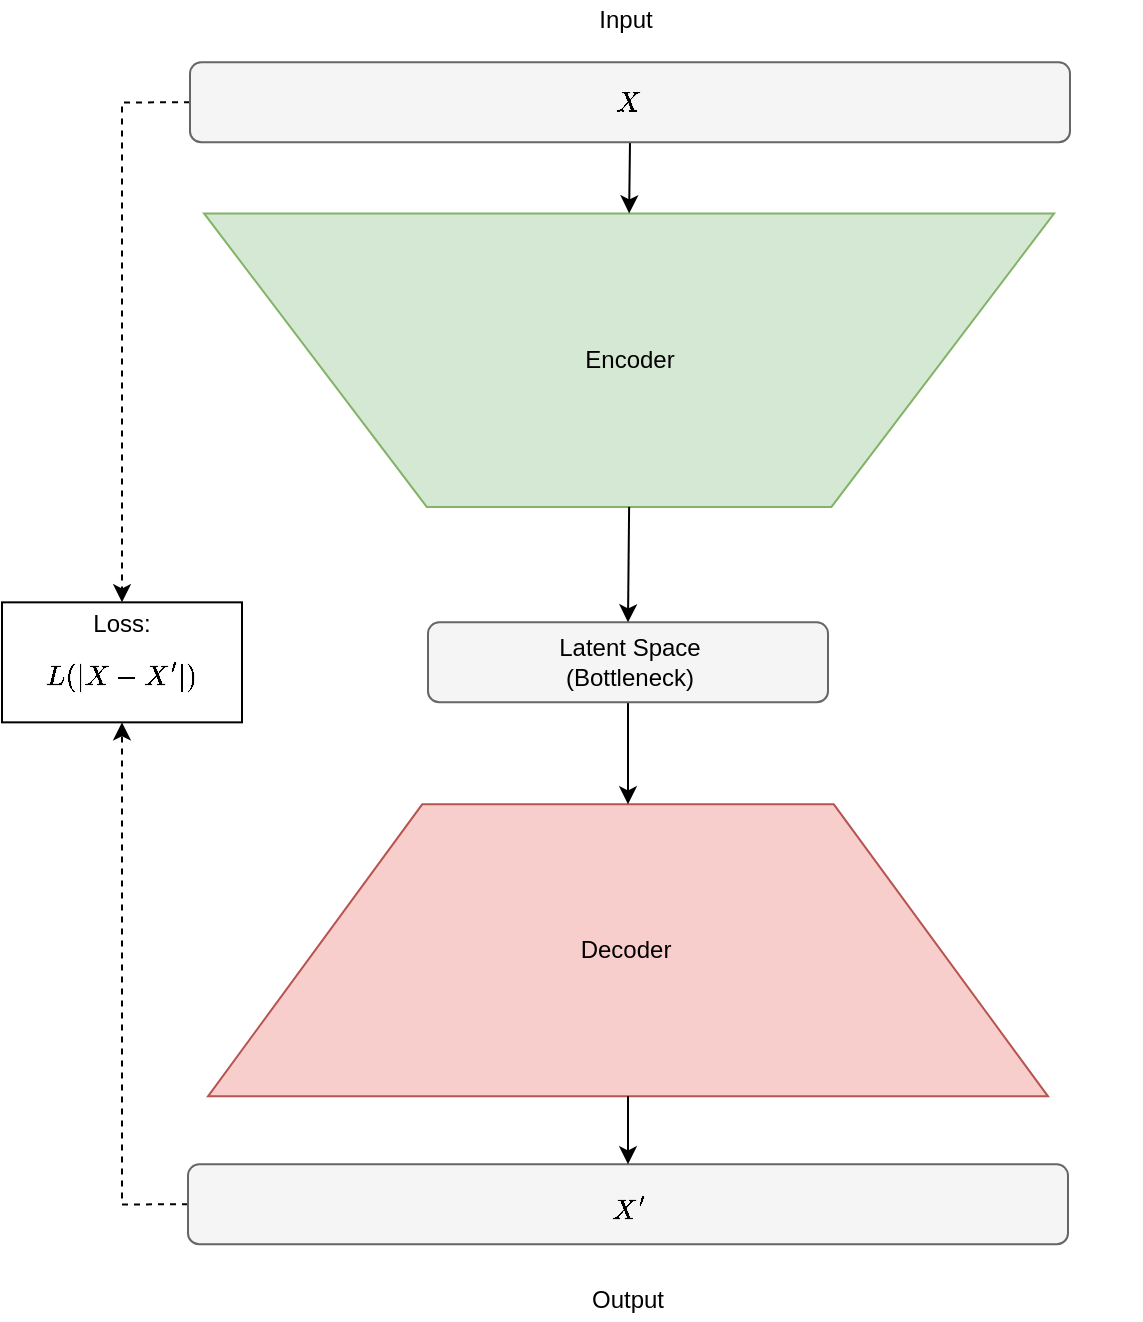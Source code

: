 <mxfile version="12.6.5" type="device"><diagram id="nAjq80JbdzYeP--Mxq4t" name="Page-1"><mxGraphModel dx="1113" dy="1940" grid="1" gridSize="10" guides="1" tooltips="1" connect="1" arrows="1" fold="1" page="1" pageScale="1" pageWidth="827" pageHeight="1169" math="1" shadow="0"><root><mxCell id="0"/><mxCell id="1" parent="0"/><mxCell id="6RAtnEPJMdpnmqPkRd8--17" value="" style="group;rotation=90;" vertex="1" connectable="0" parent="1"><mxGeometry x="41" y="8.17" width="616" height="536.83" as="geometry"/></mxCell><mxCell id="6RAtnEPJMdpnmqPkRd8--38" value="" style="rounded=0;whiteSpace=wrap;html=1;" vertex="1" parent="6RAtnEPJMdpnmqPkRd8--17"><mxGeometry x="7" y="223.0" width="120" height="60" as="geometry"/></mxCell><mxCell id="6RAtnEPJMdpnmqPkRd8--1" value="" style="shape=trapezoid;perimeter=trapezoidPerimeter;whiteSpace=wrap;html=1;rotation=180;horizontal=0;fillColor=#d5e8d4;strokeColor=#82b366;size=0.262;align=center;" vertex="1" parent="6RAtnEPJMdpnmqPkRd8--17"><mxGeometry x="108.04" y="28.54" width="425.04" height="146.73" as="geometry"/></mxCell><mxCell id="6RAtnEPJMdpnmqPkRd8--2" value="" style="shape=trapezoid;perimeter=trapezoidPerimeter;whiteSpace=wrap;html=1;rotation=0;horizontal=1;fillColor=#f8cecc;strokeColor=#b85450;size=0.255;verticalAlign=middle;" vertex="1" parent="6RAtnEPJMdpnmqPkRd8--17"><mxGeometry x="110" y="324" width="420" height="146" as="geometry"/></mxCell><mxCell id="6RAtnEPJMdpnmqPkRd8--13" style="edgeStyle=none;rounded=0;orthogonalLoop=1;jettySize=auto;html=1;exitX=1;exitY=0.5;exitDx=0;exitDy=0;entryX=0.5;entryY=0;entryDx=0;entryDy=0;" edge="1" parent="6RAtnEPJMdpnmqPkRd8--17" source="6RAtnEPJMdpnmqPkRd8--3" target="6RAtnEPJMdpnmqPkRd8--2"><mxGeometry relative="1" as="geometry"/></mxCell><mxCell id="6RAtnEPJMdpnmqPkRd8--3" value="" style="rounded=1;whiteSpace=wrap;html=1;fillColor=#f5f5f5;strokeColor=#666666;fontColor=#333333;arcSize=14;rotation=90;" vertex="1" parent="6RAtnEPJMdpnmqPkRd8--17"><mxGeometry x="300" y="153" width="40" height="200" as="geometry"/></mxCell><mxCell id="6RAtnEPJMdpnmqPkRd8--12" style="edgeStyle=none;rounded=0;orthogonalLoop=1;jettySize=auto;html=1;exitX=0.5;exitY=0;exitDx=0;exitDy=0;entryX=0;entryY=0.5;entryDx=0;entryDy=0;" edge="1" parent="6RAtnEPJMdpnmqPkRd8--17" source="6RAtnEPJMdpnmqPkRd8--1" target="6RAtnEPJMdpnmqPkRd8--3"><mxGeometry relative="1" as="geometry"/></mxCell><mxCell id="6RAtnEPJMdpnmqPkRd8--11" style="edgeStyle=none;rounded=0;orthogonalLoop=1;jettySize=auto;html=1;exitX=1;exitY=0.5;exitDx=0;exitDy=0;entryX=0.5;entryY=1;entryDx=0;entryDy=0;" edge="1" parent="6RAtnEPJMdpnmqPkRd8--17" source="6RAtnEPJMdpnmqPkRd8--4" target="6RAtnEPJMdpnmqPkRd8--1"><mxGeometry relative="1" as="geometry"><mxPoint x="317" y="33" as="targetPoint"/></mxGeometry></mxCell><mxCell id="6RAtnEPJMdpnmqPkRd8--37" style="edgeStyle=orthogonalEdgeStyle;rounded=0;orthogonalLoop=1;jettySize=auto;html=1;exitX=0.5;exitY=1;exitDx=0;exitDy=0;dashed=1;entryX=0.5;entryY=0;entryDx=0;entryDy=0;" edge="1" parent="6RAtnEPJMdpnmqPkRd8--17" source="6RAtnEPJMdpnmqPkRd8--4" target="6RAtnEPJMdpnmqPkRd8--38"><mxGeometry relative="1" as="geometry"><mxPoint x="67" y="191.83" as="targetPoint"/></mxGeometry></mxCell><mxCell id="6RAtnEPJMdpnmqPkRd8--4" value="" style="rounded=1;whiteSpace=wrap;html=1;fillColor=#f5f5f5;strokeColor=#666666;fontColor=#333333;arcSize=14;rotation=90;" vertex="1" parent="6RAtnEPJMdpnmqPkRd8--17"><mxGeometry x="301" y="-247" width="40" height="440" as="geometry"/></mxCell><mxCell id="6RAtnEPJMdpnmqPkRd8--36" style="edgeStyle=orthogonalEdgeStyle;rounded=0;orthogonalLoop=1;jettySize=auto;html=1;exitX=0.5;exitY=1;exitDx=0;exitDy=0;dashed=1;entryX=0.5;entryY=1;entryDx=0;entryDy=0;" edge="1" parent="6RAtnEPJMdpnmqPkRd8--17" source="6RAtnEPJMdpnmqPkRd8--5" target="6RAtnEPJMdpnmqPkRd8--38"><mxGeometry relative="1" as="geometry"><mxPoint x="67" y="311.83" as="targetPoint"/></mxGeometry></mxCell><mxCell id="6RAtnEPJMdpnmqPkRd8--5" value="" style="rounded=1;whiteSpace=wrap;html=1;fillColor=#f5f5f5;strokeColor=#666666;fontColor=#333333;arcSize=14;rotation=90;" vertex="1" parent="6RAtnEPJMdpnmqPkRd8--17"><mxGeometry x="300" y="304" width="40" height="440" as="geometry"/></mxCell><mxCell id="6RAtnEPJMdpnmqPkRd8--7" value="Decoder" style="text;html=1;strokeColor=none;fillColor=none;align=center;verticalAlign=middle;whiteSpace=wrap;rounded=0;rotation=0;" vertex="1" parent="6RAtnEPJMdpnmqPkRd8--17"><mxGeometry x="299" y="387" width="40" height="20" as="geometry"/></mxCell><mxCell id="6RAtnEPJMdpnmqPkRd8--8" value="Latent Space&lt;br&gt;(Bottleneck)" style="text;html=1;strokeColor=none;fillColor=none;align=center;verticalAlign=middle;whiteSpace=wrap;rounded=0;rotation=0;" vertex="1" parent="6RAtnEPJMdpnmqPkRd8--17"><mxGeometry x="275.56" y="243" width="90" height="20" as="geometry"/></mxCell><mxCell id="6RAtnEPJMdpnmqPkRd8--14" style="edgeStyle=none;rounded=0;orthogonalLoop=1;jettySize=auto;html=1;exitX=0.5;exitY=1;exitDx=0;exitDy=0;entryX=0;entryY=0.5;entryDx=0;entryDy=0;" edge="1" parent="6RAtnEPJMdpnmqPkRd8--17" source="6RAtnEPJMdpnmqPkRd8--2" target="6RAtnEPJMdpnmqPkRd8--5"><mxGeometry relative="1" as="geometry"/></mxCell><mxCell id="6RAtnEPJMdpnmqPkRd8--16" value="Loss: $$L(|X-X'|)$$" style="text;html=1;strokeColor=none;fillColor=none;align=center;verticalAlign=middle;whiteSpace=wrap;rounded=0;rotation=0;" vertex="1" parent="6RAtnEPJMdpnmqPkRd8--17"><mxGeometry x="17" y="243" width="100" height="20" as="geometry"/></mxCell><mxCell id="6RAtnEPJMdpnmqPkRd8--18" value="Encoder" style="text;html=1;strokeColor=none;fillColor=none;align=center;verticalAlign=middle;whiteSpace=wrap;rounded=0;" vertex="1" parent="6RAtnEPJMdpnmqPkRd8--17"><mxGeometry x="300.56" y="91.91" width="40" height="20" as="geometry"/></mxCell><mxCell id="6RAtnEPJMdpnmqPkRd8--19" value="$$X$$" style="text;html=1;strokeColor=none;fillColor=none;align=center;verticalAlign=middle;whiteSpace=wrap;rounded=0;" vertex="1" parent="6RAtnEPJMdpnmqPkRd8--17"><mxGeometry x="300" y="-37" width="40" height="20" as="geometry"/></mxCell><mxCell id="6RAtnEPJMdpnmqPkRd8--35" value="$$X'$$" style="text;html=1;strokeColor=none;fillColor=none;align=center;verticalAlign=middle;whiteSpace=wrap;rounded=0;" vertex="1" parent="6RAtnEPJMdpnmqPkRd8--17"><mxGeometry x="300" y="516.83" width="40" height="20" as="geometry"/></mxCell><mxCell id="6RAtnEPJMdpnmqPkRd8--6" value="Input" style="text;html=1;strokeColor=none;fillColor=none;align=center;verticalAlign=middle;whiteSpace=wrap;rounded=0;rotation=0;" vertex="1" parent="1"><mxGeometry x="340" y="-70" width="40" height="20" as="geometry"/></mxCell><mxCell id="6RAtnEPJMdpnmqPkRd8--9" value="Output" style="text;html=1;strokeColor=none;fillColor=none;align=center;verticalAlign=middle;whiteSpace=wrap;rounded=0;rotation=0;" vertex="1" parent="1"><mxGeometry x="316" y="570" width="90" height="20" as="geometry"/></mxCell></root></mxGraphModel></diagram></mxfile>